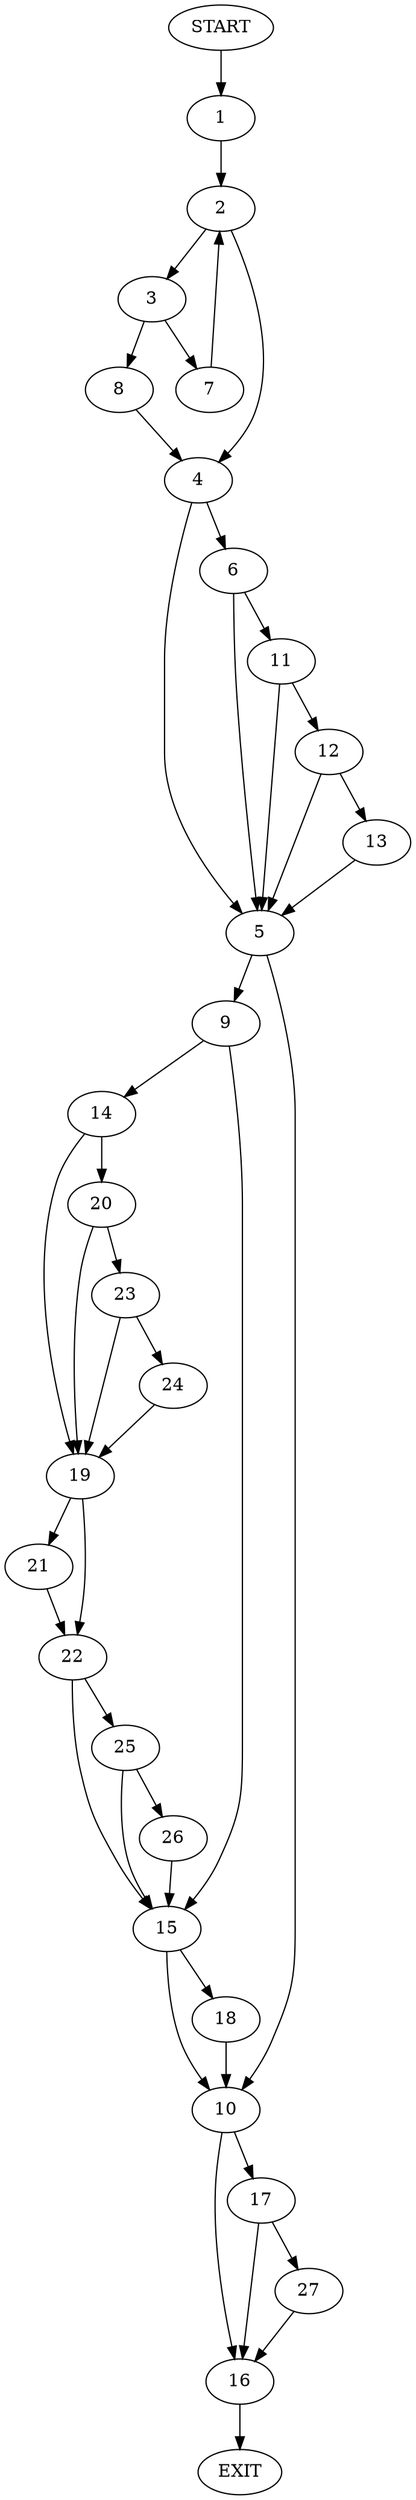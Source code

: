 digraph {
0 [label="START"]
28 [label="EXIT"]
0 -> 1
1 -> 2
2 -> 3
2 -> 4
4 -> 5
4 -> 6
3 -> 7
3 -> 8
8 -> 4
7 -> 2
5 -> 9
5 -> 10
6 -> 5
6 -> 11
11 -> 5
11 -> 12
12 -> 5
12 -> 13
13 -> 5
9 -> 14
9 -> 15
10 -> 16
10 -> 17
15 -> 10
15 -> 18
14 -> 19
14 -> 20
19 -> 21
19 -> 22
20 -> 23
20 -> 19
23 -> 24
23 -> 19
24 -> 19
22 -> 25
22 -> 15
21 -> 22
25 -> 15
25 -> 26
26 -> 15
18 -> 10
17 -> 16
17 -> 27
16 -> 28
27 -> 16
}
